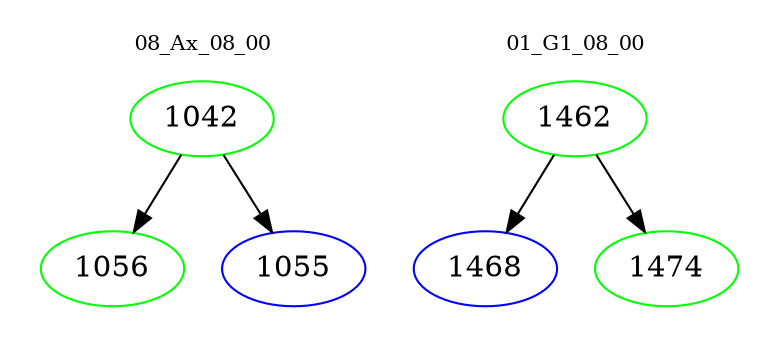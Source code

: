 digraph{
subgraph cluster_0 {
color = white
label = "08_Ax_08_00";
fontsize=10;
T0_1042 [label="1042", color="green"]
T0_1042 -> T0_1056 [color="black"]
T0_1056 [label="1056", color="green"]
T0_1042 -> T0_1055 [color="black"]
T0_1055 [label="1055", color="blue"]
}
subgraph cluster_1 {
color = white
label = "01_G1_08_00";
fontsize=10;
T1_1462 [label="1462", color="green"]
T1_1462 -> T1_1468 [color="black"]
T1_1468 [label="1468", color="blue"]
T1_1462 -> T1_1474 [color="black"]
T1_1474 [label="1474", color="green"]
}
}
